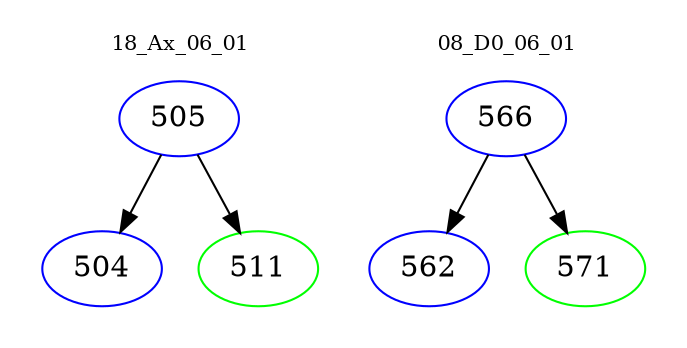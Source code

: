 digraph{
subgraph cluster_0 {
color = white
label = "18_Ax_06_01";
fontsize=10;
T0_505 [label="505", color="blue"]
T0_505 -> T0_504 [color="black"]
T0_504 [label="504", color="blue"]
T0_505 -> T0_511 [color="black"]
T0_511 [label="511", color="green"]
}
subgraph cluster_1 {
color = white
label = "08_D0_06_01";
fontsize=10;
T1_566 [label="566", color="blue"]
T1_566 -> T1_562 [color="black"]
T1_562 [label="562", color="blue"]
T1_566 -> T1_571 [color="black"]
T1_571 [label="571", color="green"]
}
}
